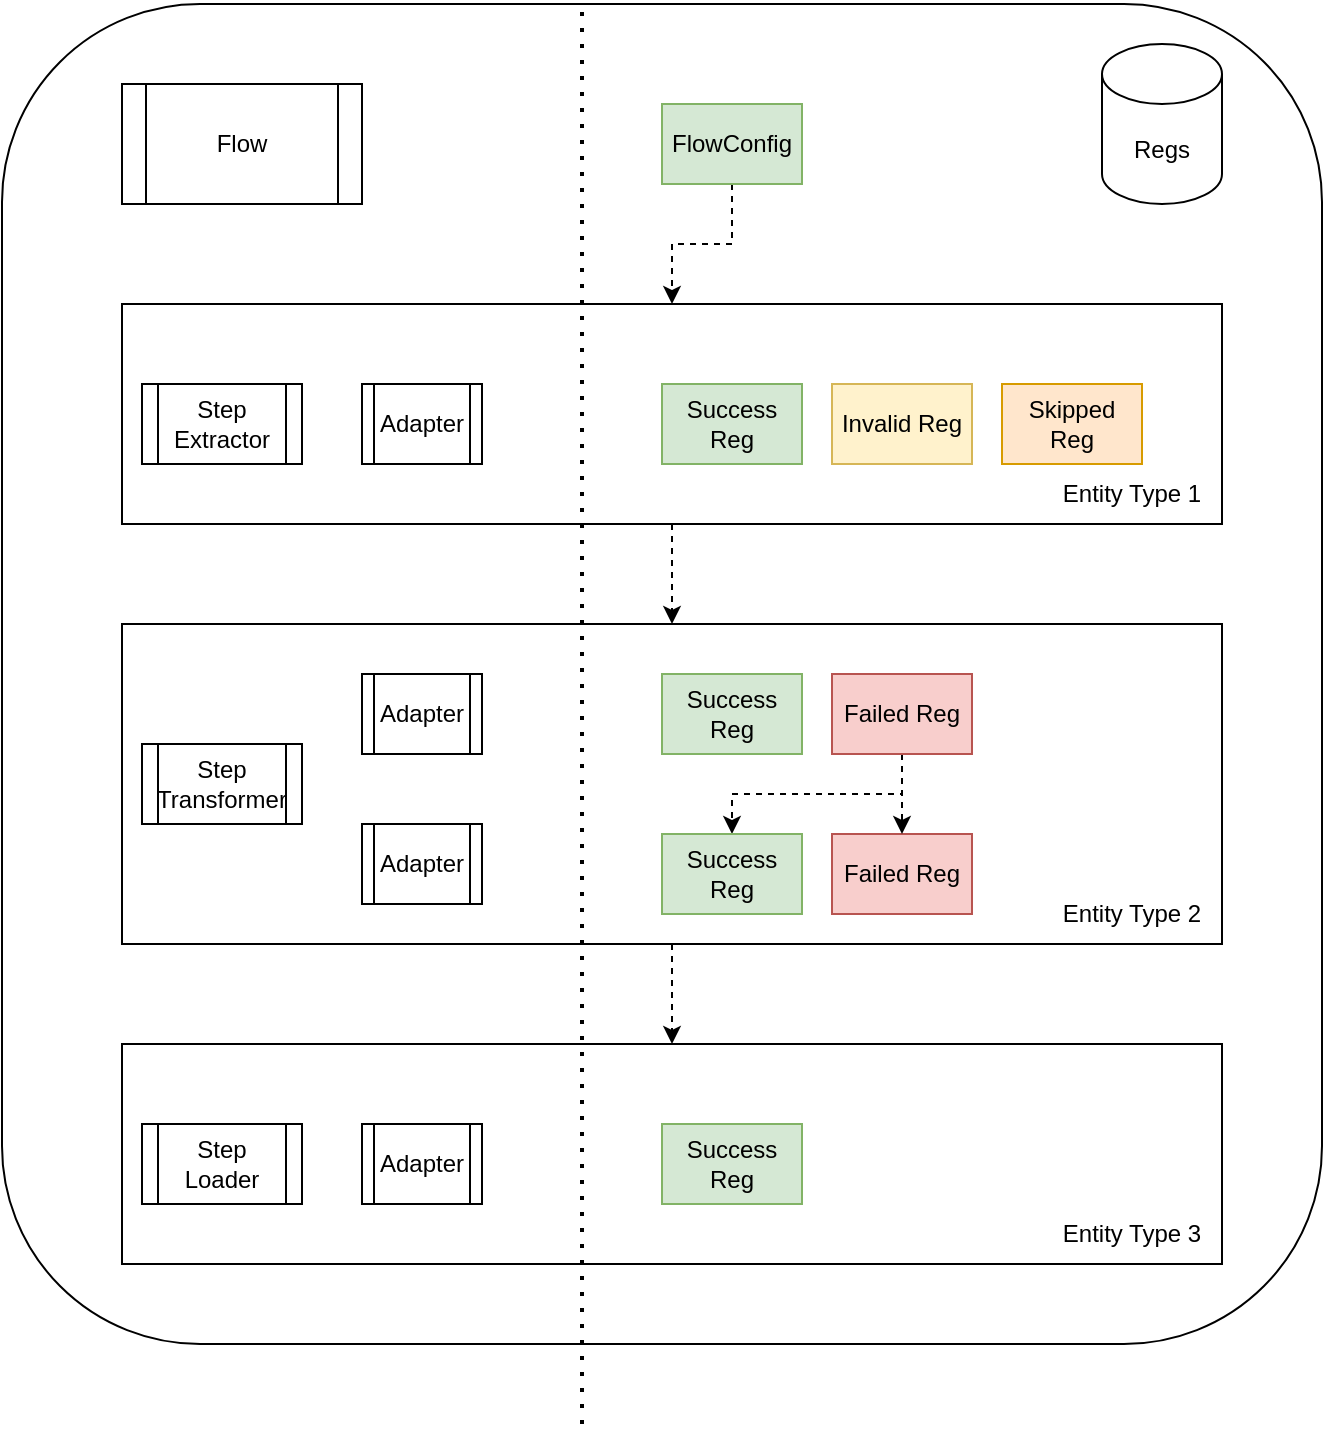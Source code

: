 <mxfile version="16.5.3" type="device"><diagram id="9lRTlPxgeefodqqCwoev" name="Page-1"><mxGraphModel dx="1422" dy="762" grid="1" gridSize="10" guides="1" tooltips="1" connect="1" arrows="1" fold="1" page="1" pageScale="1" pageWidth="827" pageHeight="1169" math="0" shadow="0"><root><mxCell id="0"/><mxCell id="1" parent="0"/><mxCell id="4FtDxEH32Spw4uAQzXQg-1" value="" style="rounded=1;whiteSpace=wrap;html=1;" vertex="1" parent="1"><mxGeometry x="110" y="20" width="660" height="670" as="geometry"/></mxCell><mxCell id="zuoFtx4xjJUhpKd4a_cH-58" value="&lt;span style=&quot;color: rgba(0 , 0 , 0 , 0) ; font-family: monospace ; font-size: 0px&quot;&gt;asdasdasdasdasd&lt;/span&gt;" style="rounded=0;whiteSpace=wrap;html=1;" parent="1" vertex="1"><mxGeometry x="170" y="540" width="550" height="110" as="geometry"/></mxCell><mxCell id="zuoFtx4xjJUhpKd4a_cH-60" style="edgeStyle=orthogonalEdgeStyle;rounded=0;orthogonalLoop=1;jettySize=auto;html=1;exitX=0.5;exitY=1;exitDx=0;exitDy=0;dashed=1;" parent="1" source="zuoFtx4xjJUhpKd4a_cH-52" target="zuoFtx4xjJUhpKd4a_cH-58" edge="1"><mxGeometry relative="1" as="geometry"/></mxCell><mxCell id="zuoFtx4xjJUhpKd4a_cH-52" value="&lt;span style=&quot;color: rgba(0 , 0 , 0 , 0) ; font-family: monospace ; font-size: 0px&quot;&gt;%3CmxGraphModel%3E%3Croot%3E%3CmxCell%20id%3D%220%22%2F%3E%3CmxCell%20id%3D%221%22%20parent%3D%220%22%2F%3E%3CmxCell%20id%3D%222%22%20value%3D%22Success%20Reg%22%20style%3D%22rounded%3D0%3BwhiteSpace%3Dwrap%3Bhtml%3D1%3BfillColor%3D%23d5e8d4%3BstrokeColor%3D%2382b366%3B%22%20vertex%3D%221%22%20parent%3D%221%22%3E%3CmxGeometry%20x%3D%22440%22%20y%3D%22530%22%20width%3D%2270%22%20height%3D%2240%22%20as%3D%22geometry%22%2F%3E%3C%2FmxCell%3E%3C%2Froot%3E%3C%2FmxGraphModel%3E&lt;/span&gt;" style="rounded=0;whiteSpace=wrap;html=1;" parent="1" vertex="1"><mxGeometry x="170" y="330" width="550" height="160" as="geometry"/></mxCell><mxCell id="zuoFtx4xjJUhpKd4a_cH-54" style="edgeStyle=orthogonalEdgeStyle;rounded=0;orthogonalLoop=1;jettySize=auto;html=1;exitX=0.5;exitY=1;exitDx=0;exitDy=0;dashed=1;" parent="1" source="zuoFtx4xjJUhpKd4a_cH-51" target="zuoFtx4xjJUhpKd4a_cH-52" edge="1"><mxGeometry relative="1" as="geometry"/></mxCell><mxCell id="zuoFtx4xjJUhpKd4a_cH-51" value="&lt;span style=&quot;color: rgba(0 , 0 , 0 , 0) ; font-family: monospace ; font-size: 0px&quot;&gt;asdasdasdasdasd&lt;/span&gt;" style="rounded=0;whiteSpace=wrap;html=1;" parent="1" vertex="1"><mxGeometry x="170" y="170" width="550" height="110" as="geometry"/></mxCell><mxCell id="zuoFtx4xjJUhpKd4a_cH-53" style="edgeStyle=orthogonalEdgeStyle;rounded=0;orthogonalLoop=1;jettySize=auto;html=1;exitX=0.5;exitY=1;exitDx=0;exitDy=0;dashed=1;" parent="1" source="zuoFtx4xjJUhpKd4a_cH-1" target="zuoFtx4xjJUhpKd4a_cH-51" edge="1"><mxGeometry relative="1" as="geometry"/></mxCell><mxCell id="zuoFtx4xjJUhpKd4a_cH-1" value="FlowConfig" style="rounded=0;whiteSpace=wrap;html=1;fillColor=#d5e8d4;strokeColor=#82b366;" parent="1" vertex="1"><mxGeometry x="440" y="70" width="70" height="40" as="geometry"/></mxCell><mxCell id="zuoFtx4xjJUhpKd4a_cH-2" value="Flow" style="shape=process;whiteSpace=wrap;html=1;backgroundOutline=1;" parent="1" vertex="1"><mxGeometry x="170" y="60" width="120" height="60" as="geometry"/></mxCell><mxCell id="zuoFtx4xjJUhpKd4a_cH-3" value="Step Transformer" style="shape=process;whiteSpace=wrap;html=1;backgroundOutline=1;" parent="1" vertex="1"><mxGeometry x="180" y="390" width="80" height="40" as="geometry"/></mxCell><mxCell id="zuoFtx4xjJUhpKd4a_cH-4" value="Adapter" style="shape=process;whiteSpace=wrap;html=1;backgroundOutline=1;" parent="1" vertex="1"><mxGeometry x="290" y="355" width="60" height="40" as="geometry"/></mxCell><mxCell id="zuoFtx4xjJUhpKd4a_cH-8" value="Failed Reg" style="rounded=0;whiteSpace=wrap;html=1;fillColor=#f8cecc;strokeColor=#b85450;" parent="1" vertex="1"><mxGeometry x="525" y="435" width="70" height="40" as="geometry"/></mxCell><mxCell id="zuoFtx4xjJUhpKd4a_cH-21" value="Step Extractor" style="shape=process;whiteSpace=wrap;html=1;backgroundOutline=1;" parent="1" vertex="1"><mxGeometry x="180" y="210" width="80" height="40" as="geometry"/></mxCell><mxCell id="zuoFtx4xjJUhpKd4a_cH-22" value="Adapter" style="shape=process;whiteSpace=wrap;html=1;backgroundOutline=1;" parent="1" vertex="1"><mxGeometry x="290" y="210" width="60" height="40" as="geometry"/></mxCell><mxCell id="zuoFtx4xjJUhpKd4a_cH-23" value="Success Reg" style="rounded=0;whiteSpace=wrap;html=1;fillColor=#d5e8d4;strokeColor=#82b366;" parent="1" vertex="1"><mxGeometry x="440" y="210" width="70" height="40" as="geometry"/></mxCell><mxCell id="zuoFtx4xjJUhpKd4a_cH-25" value="Invalid Reg" style="rounded=0;whiteSpace=wrap;html=1;fillColor=#fff2cc;strokeColor=#d6b656;" parent="1" vertex="1"><mxGeometry x="525" y="210" width="70" height="40" as="geometry"/></mxCell><mxCell id="zuoFtx4xjJUhpKd4a_cH-26" value="Skipped Reg" style="rounded=0;whiteSpace=wrap;html=1;fillColor=#ffe6cc;strokeColor=#d79b00;" parent="1" vertex="1"><mxGeometry x="610" y="210" width="70" height="40" as="geometry"/></mxCell><mxCell id="zuoFtx4xjJUhpKd4a_cH-28" value="Success Reg" style="rounded=0;whiteSpace=wrap;html=1;fillColor=#d5e8d4;strokeColor=#82b366;" parent="1" vertex="1"><mxGeometry x="440" y="355" width="70" height="40" as="geometry"/></mxCell><mxCell id="zuoFtx4xjJUhpKd4a_cH-29" value="Adapter" style="shape=process;whiteSpace=wrap;html=1;backgroundOutline=1;" parent="1" vertex="1"><mxGeometry x="290" y="430" width="60" height="40" as="geometry"/></mxCell><mxCell id="zuoFtx4xjJUhpKd4a_cH-42" style="edgeStyle=orthogonalEdgeStyle;rounded=0;orthogonalLoop=1;jettySize=auto;html=1;exitX=0.5;exitY=1;exitDx=0;exitDy=0;dashed=1;" parent="1" source="zuoFtx4xjJUhpKd4a_cH-30" target="zuoFtx4xjJUhpKd4a_cH-31" edge="1"><mxGeometry relative="1" as="geometry"/></mxCell><mxCell id="zuoFtx4xjJUhpKd4a_cH-43" style="edgeStyle=orthogonalEdgeStyle;rounded=0;orthogonalLoop=1;jettySize=auto;html=1;exitX=0.5;exitY=1;exitDx=0;exitDy=0;dashed=1;" parent="1" source="zuoFtx4xjJUhpKd4a_cH-30" target="zuoFtx4xjJUhpKd4a_cH-8" edge="1"><mxGeometry relative="1" as="geometry"/></mxCell><mxCell id="zuoFtx4xjJUhpKd4a_cH-30" value="Failed Reg" style="rounded=0;whiteSpace=wrap;html=1;fillColor=#f8cecc;strokeColor=#b85450;" parent="1" vertex="1"><mxGeometry x="525" y="355" width="70" height="40" as="geometry"/></mxCell><mxCell id="zuoFtx4xjJUhpKd4a_cH-31" value="Success Reg" style="rounded=0;whiteSpace=wrap;html=1;fillColor=#d5e8d4;strokeColor=#82b366;" parent="1" vertex="1"><mxGeometry x="440" y="435" width="70" height="40" as="geometry"/></mxCell><mxCell id="zuoFtx4xjJUhpKd4a_cH-44" value="Step Loader" style="shape=process;whiteSpace=wrap;html=1;backgroundOutline=1;" parent="1" vertex="1"><mxGeometry x="180" y="580" width="80" height="40" as="geometry"/></mxCell><mxCell id="zuoFtx4xjJUhpKd4a_cH-45" value="Adapter" style="shape=process;whiteSpace=wrap;html=1;backgroundOutline=1;" parent="1" vertex="1"><mxGeometry x="290" y="580" width="60" height="40" as="geometry"/></mxCell><mxCell id="zuoFtx4xjJUhpKd4a_cH-47" value="Success Reg" style="rounded=0;whiteSpace=wrap;html=1;fillColor=#d5e8d4;strokeColor=#82b366;" parent="1" vertex="1"><mxGeometry x="440" y="580" width="70" height="40" as="geometry"/></mxCell><mxCell id="zuoFtx4xjJUhpKd4a_cH-48" value="" style="endArrow=none;dashed=1;html=1;dashPattern=1 3;strokeWidth=2;rounded=0;" parent="1" edge="1"><mxGeometry width="50" height="50" relative="1" as="geometry"><mxPoint x="400" y="730" as="sourcePoint"/><mxPoint x="400" y="19.5" as="targetPoint"/></mxGeometry></mxCell><mxCell id="zuoFtx4xjJUhpKd4a_cH-56" value="Entity Type 1" style="text;html=1;strokeColor=none;fillColor=none;align=center;verticalAlign=middle;whiteSpace=wrap;rounded=0;" parent="1" vertex="1"><mxGeometry x="630" y="250" width="90" height="30" as="geometry"/></mxCell><mxCell id="zuoFtx4xjJUhpKd4a_cH-61" value="Regs" style="shape=cylinder3;whiteSpace=wrap;html=1;boundedLbl=1;backgroundOutline=1;size=15;" parent="1" vertex="1"><mxGeometry x="660" y="40" width="60" height="80" as="geometry"/></mxCell><mxCell id="zuoFtx4xjJUhpKd4a_cH-62" value="Entity Type 2" style="text;html=1;strokeColor=none;fillColor=none;align=center;verticalAlign=middle;whiteSpace=wrap;rounded=0;" parent="1" vertex="1"><mxGeometry x="630" y="460" width="90" height="30" as="geometry"/></mxCell><mxCell id="zuoFtx4xjJUhpKd4a_cH-63" value="Entity Type 3" style="text;html=1;strokeColor=none;fillColor=none;align=center;verticalAlign=middle;whiteSpace=wrap;rounded=0;" parent="1" vertex="1"><mxGeometry x="630" y="620" width="90" height="30" as="geometry"/></mxCell></root></mxGraphModel></diagram></mxfile>
